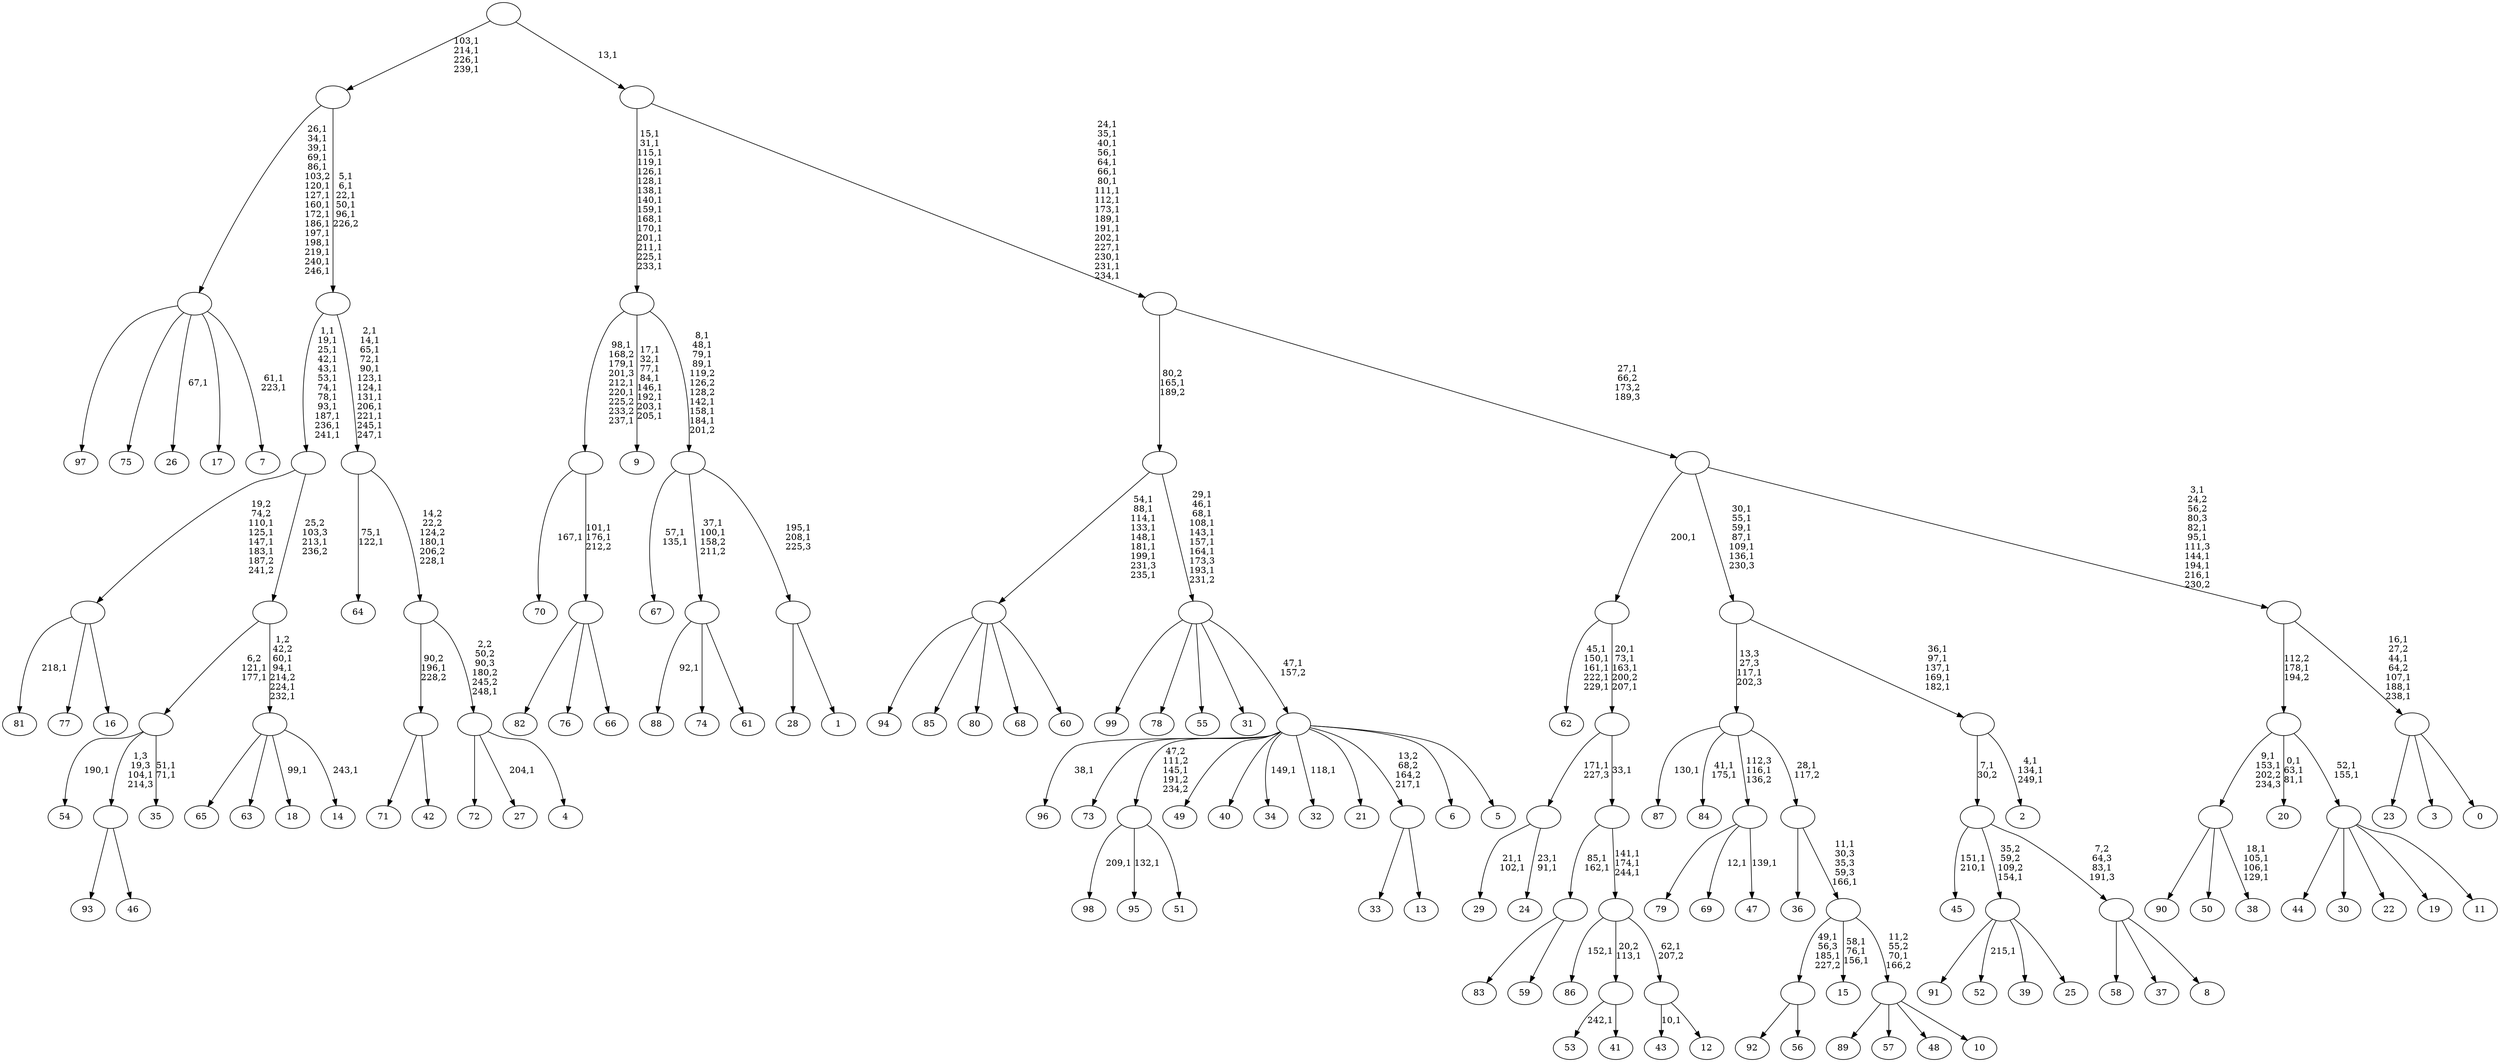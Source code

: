 digraph T {
	350 [label="99"]
	349 [label="98"]
	347 [label="97"]
	346 [label="96"]
	344 [label="95"]
	342 [label="94"]
	341 [label="93"]
	340 [label="92"]
	339 [label="91"]
	338 [label="90"]
	337 [label="89"]
	336 [label="88"]
	334 [label="87"]
	332 [label="86"]
	330 [label="85"]
	329 [label="84"]
	326 [label="83"]
	325 [label="82"]
	324 [label="81"]
	322 [label="80"]
	321 [label="79"]
	320 [label="78"]
	319 [label="77"]
	318 [label="76"]
	317 [label="75"]
	316 [label="74"]
	315 [label="73"]
	314 [label="72"]
	313 [label="71"]
	312 [label="70"]
	310 [label="69"]
	308 [label="68"]
	307 [label="67"]
	304 [label="66"]
	303 [label=""]
	301 [label=""]
	296 [label="65"]
	295 [label="64"]
	292 [label="63"]
	291 [label="62"]
	285 [label="61"]
	284 [label=""]
	282 [label="60"]
	281 [label=""]
	273 [label="59"]
	272 [label=""]
	270 [label="58"]
	269 [label="57"]
	268 [label="56"]
	267 [label=""]
	265 [label="55"]
	264 [label="54"]
	262 [label="53"]
	260 [label="52"]
	258 [label="51"]
	257 [label=""]
	256 [label="50"]
	255 [label="49"]
	254 [label="48"]
	253 [label="47"]
	251 [label=""]
	250 [label="46"]
	249 [label=""]
	248 [label="45"]
	245 [label="44"]
	244 [label="43"]
	242 [label="42"]
	241 [label=""]
	240 [label="41"]
	239 [label=""]
	238 [label="40"]
	237 [label="39"]
	236 [label="38"]
	231 [label=""]
	229 [label="37"]
	228 [label="36"]
	227 [label="35"]
	224 [label=""]
	222 [label="34"]
	220 [label="33"]
	219 [label="32"]
	217 [label="31"]
	216 [label="30"]
	215 [label="29"]
	212 [label="28"]
	211 [label="27"]
	209 [label="26"]
	207 [label="25"]
	206 [label=""]
	205 [label="24"]
	202 [label=""]
	201 [label="23"]
	200 [label="22"]
	199 [label="21"]
	198 [label="20"]
	194 [label="19"]
	193 [label="18"]
	191 [label="17"]
	190 [label="16"]
	189 [label=""]
	185 [label="15"]
	181 [label="14"]
	179 [label=""]
	175 [label=""]
	174 [label=""]
	162 [label="13"]
	161 [label=""]
	160 [label="12"]
	159 [label=""]
	158 [label=""]
	155 [label=""]
	154 [label=""]
	150 [label=""]
	149 [label="11"]
	148 [label=""]
	146 [label=""]
	145 [label="10"]
	144 [label=""]
	143 [label=""]
	141 [label=""]
	140 [label=""]
	139 [label="9"]
	130 [label="8"]
	129 [label=""]
	128 [label=""]
	127 [label="7"]
	124 [label=""]
	109 [label="6"]
	108 [label="5"]
	107 [label=""]
	106 [label=""]
	98 [label=""]
	97 [label="4"]
	96 [label=""]
	95 [label=""]
	93 [label=""]
	81 [label=""]
	76 [label=""]
	72 [label="3"]
	71 [label="2"]
	67 [label=""]
	62 [label=""]
	56 [label="1"]
	55 [label=""]
	53 [label=""]
	46 [label=""]
	31 [label="0"]
	30 [label=""]
	25 [label=""]
	19 [label=""]
	18 [label=""]
	1 [label=""]
	0 [label=""]
	303 -> 325 [label=""]
	303 -> 318 [label=""]
	303 -> 304 [label=""]
	301 -> 303 [label="101,1\n176,1\n212,2"]
	301 -> 312 [label="167,1"]
	284 -> 336 [label="92,1"]
	284 -> 316 [label=""]
	284 -> 285 [label=""]
	281 -> 342 [label=""]
	281 -> 330 [label=""]
	281 -> 322 [label=""]
	281 -> 308 [label=""]
	281 -> 282 [label=""]
	272 -> 326 [label=""]
	272 -> 273 [label=""]
	267 -> 340 [label=""]
	267 -> 268 [label=""]
	257 -> 344 [label="132,1"]
	257 -> 349 [label="209,1"]
	257 -> 258 [label=""]
	251 -> 253 [label="139,1"]
	251 -> 310 [label="12,1"]
	251 -> 321 [label=""]
	249 -> 341 [label=""]
	249 -> 250 [label=""]
	241 -> 313 [label=""]
	241 -> 242 [label=""]
	239 -> 262 [label="242,1"]
	239 -> 240 [label=""]
	231 -> 236 [label="18,1\n105,1\n106,1\n129,1"]
	231 -> 338 [label=""]
	231 -> 256 [label=""]
	224 -> 227 [label="51,1\n71,1"]
	224 -> 264 [label="190,1"]
	224 -> 249 [label="1,3\n19,3\n104,1\n214,3"]
	206 -> 260 [label="215,1"]
	206 -> 339 [label=""]
	206 -> 237 [label=""]
	206 -> 207 [label=""]
	202 -> 205 [label="23,1\n91,1"]
	202 -> 215 [label="21,1\n102,1"]
	189 -> 324 [label="218,1"]
	189 -> 319 [label=""]
	189 -> 190 [label=""]
	179 -> 181 [label="243,1"]
	179 -> 193 [label="99,1"]
	179 -> 296 [label=""]
	179 -> 292 [label=""]
	175 -> 179 [label="1,2\n42,2\n60,1\n94,1\n214,2\n224,1\n232,1"]
	175 -> 224 [label="6,2\n121,1\n177,1"]
	174 -> 189 [label="19,2\n74,2\n110,1\n125,1\n147,1\n183,1\n187,2\n241,2"]
	174 -> 175 [label="25,2\n103,3\n213,1\n236,2"]
	161 -> 220 [label=""]
	161 -> 162 [label=""]
	159 -> 244 [label="10,1"]
	159 -> 160 [label=""]
	158 -> 332 [label="152,1"]
	158 -> 239 [label="20,2\n113,1"]
	158 -> 159 [label="62,1\n207,2"]
	155 -> 158 [label="141,1\n174,1\n244,1"]
	155 -> 272 [label="85,1\n162,1"]
	154 -> 202 [label="171,1\n227,3"]
	154 -> 155 [label="33,1"]
	150 -> 154 [label="20,1\n73,1\n163,1\n200,2\n207,1"]
	150 -> 291 [label="45,1\n150,1\n161,1\n222,1\n229,1"]
	148 -> 245 [label=""]
	148 -> 216 [label=""]
	148 -> 200 [label=""]
	148 -> 194 [label=""]
	148 -> 149 [label=""]
	146 -> 148 [label="52,1\n155,1"]
	146 -> 198 [label="0,1\n63,1\n81,1"]
	146 -> 231 [label="9,1\n153,1\n202,2\n234,3"]
	144 -> 337 [label=""]
	144 -> 269 [label=""]
	144 -> 254 [label=""]
	144 -> 145 [label=""]
	143 -> 185 [label="58,1\n76,1\n156,1"]
	143 -> 267 [label="49,1\n56,3\n185,1\n227,2"]
	143 -> 144 [label="11,2\n55,2\n70,1\n166,2"]
	141 -> 143 [label="11,1\n30,3\n35,3\n59,3\n166,1"]
	141 -> 228 [label=""]
	140 -> 329 [label="41,1\n175,1"]
	140 -> 334 [label="130,1"]
	140 -> 251 [label="112,3\n116,1\n136,2"]
	140 -> 141 [label="28,1\n117,2"]
	129 -> 270 [label=""]
	129 -> 229 [label=""]
	129 -> 130 [label=""]
	128 -> 248 [label="151,1\n210,1"]
	128 -> 206 [label="35,2\n59,2\n109,2\n154,1"]
	128 -> 129 [label="7,2\n64,3\n83,1\n191,3"]
	124 -> 127 [label="61,1\n223,1"]
	124 -> 209 [label="67,1"]
	124 -> 347 [label=""]
	124 -> 317 [label=""]
	124 -> 191 [label=""]
	107 -> 219 [label="118,1"]
	107 -> 222 [label="149,1"]
	107 -> 346 [label="38,1"]
	107 -> 315 [label=""]
	107 -> 257 [label="47,2\n111,2\n145,1\n191,2\n234,2"]
	107 -> 255 [label=""]
	107 -> 238 [label=""]
	107 -> 199 [label=""]
	107 -> 161 [label="13,2\n68,2\n164,2\n217,1"]
	107 -> 109 [label=""]
	107 -> 108 [label=""]
	106 -> 350 [label=""]
	106 -> 320 [label=""]
	106 -> 265 [label=""]
	106 -> 217 [label=""]
	106 -> 107 [label="47,1\n157,2"]
	98 -> 106 [label="29,1\n46,1\n68,1\n108,1\n143,1\n157,1\n164,1\n173,3\n193,1\n231,2"]
	98 -> 281 [label="54,1\n88,1\n114,1\n133,1\n148,1\n181,1\n199,1\n231,3\n235,1"]
	96 -> 211 [label="204,1"]
	96 -> 314 [label=""]
	96 -> 97 [label=""]
	95 -> 241 [label="90,2\n196,1\n228,2"]
	95 -> 96 [label="2,2\n50,2\n90,3\n180,2\n245,2\n248,1"]
	93 -> 95 [label="14,2\n22,2\n124,2\n180,1\n206,2\n228,1"]
	93 -> 295 [label="75,1\n122,1"]
	81 -> 93 [label="2,1\n14,1\n65,1\n72,1\n90,1\n123,1\n124,1\n131,1\n206,1\n221,1\n245,1\n247,1"]
	81 -> 174 [label="1,1\n19,1\n25,1\n42,1\n43,1\n53,1\n74,1\n78,1\n93,1\n187,1\n236,1\n241,1"]
	76 -> 81 [label="5,1\n6,1\n22,1\n50,1\n96,1\n226,2"]
	76 -> 124 [label="26,1\n34,1\n39,1\n69,1\n86,1\n103,2\n120,1\n127,1\n160,1\n172,1\n186,1\n197,1\n198,1\n219,1\n240,1\n246,1"]
	67 -> 71 [label="4,1\n134,1\n249,1"]
	67 -> 128 [label="7,1\n30,2"]
	62 -> 67 [label="36,1\n97,1\n137,1\n169,1\n182,1"]
	62 -> 140 [label="13,3\n27,3\n117,1\n202,3"]
	55 -> 212 [label=""]
	55 -> 56 [label=""]
	53 -> 55 [label="195,1\n208,1\n225,3"]
	53 -> 284 [label="37,1\n100,1\n158,2\n211,2"]
	53 -> 307 [label="57,1\n135,1"]
	46 -> 53 [label="8,1\n48,1\n79,1\n89,1\n119,2\n126,2\n128,2\n142,1\n158,1\n184,1\n201,2"]
	46 -> 139 [label="17,1\n32,1\n77,1\n84,1\n146,1\n192,1\n203,1\n205,1"]
	46 -> 301 [label="98,1\n168,2\n179,1\n201,3\n212,1\n220,1\n225,2\n233,2\n237,1"]
	30 -> 201 [label=""]
	30 -> 72 [label=""]
	30 -> 31 [label=""]
	25 -> 30 [label="16,1\n27,2\n44,1\n64,2\n107,1\n188,1\n238,1"]
	25 -> 146 [label="112,2\n178,1\n194,2"]
	19 -> 25 [label="3,1\n24,2\n56,2\n80,3\n82,1\n95,1\n111,3\n144,1\n194,1\n216,1\n230,2"]
	19 -> 62 [label="30,1\n55,1\n59,1\n87,1\n109,1\n136,1\n230,3"]
	19 -> 150 [label="200,1"]
	18 -> 98 [label="80,2\n165,1\n189,2"]
	18 -> 19 [label="27,1\n66,2\n173,2\n189,3"]
	1 -> 18 [label="24,1\n35,1\n40,1\n56,1\n64,1\n66,1\n80,1\n111,1\n112,1\n173,1\n189,1\n191,1\n202,1\n227,1\n230,1\n231,1\n234,1"]
	1 -> 46 [label="15,1\n31,1\n115,1\n119,1\n126,1\n128,1\n138,1\n140,1\n159,1\n168,1\n170,1\n201,1\n211,1\n225,1\n233,1"]
	0 -> 76 [label="103,1\n214,1\n226,1\n239,1"]
	0 -> 1 [label="13,1"]
}
